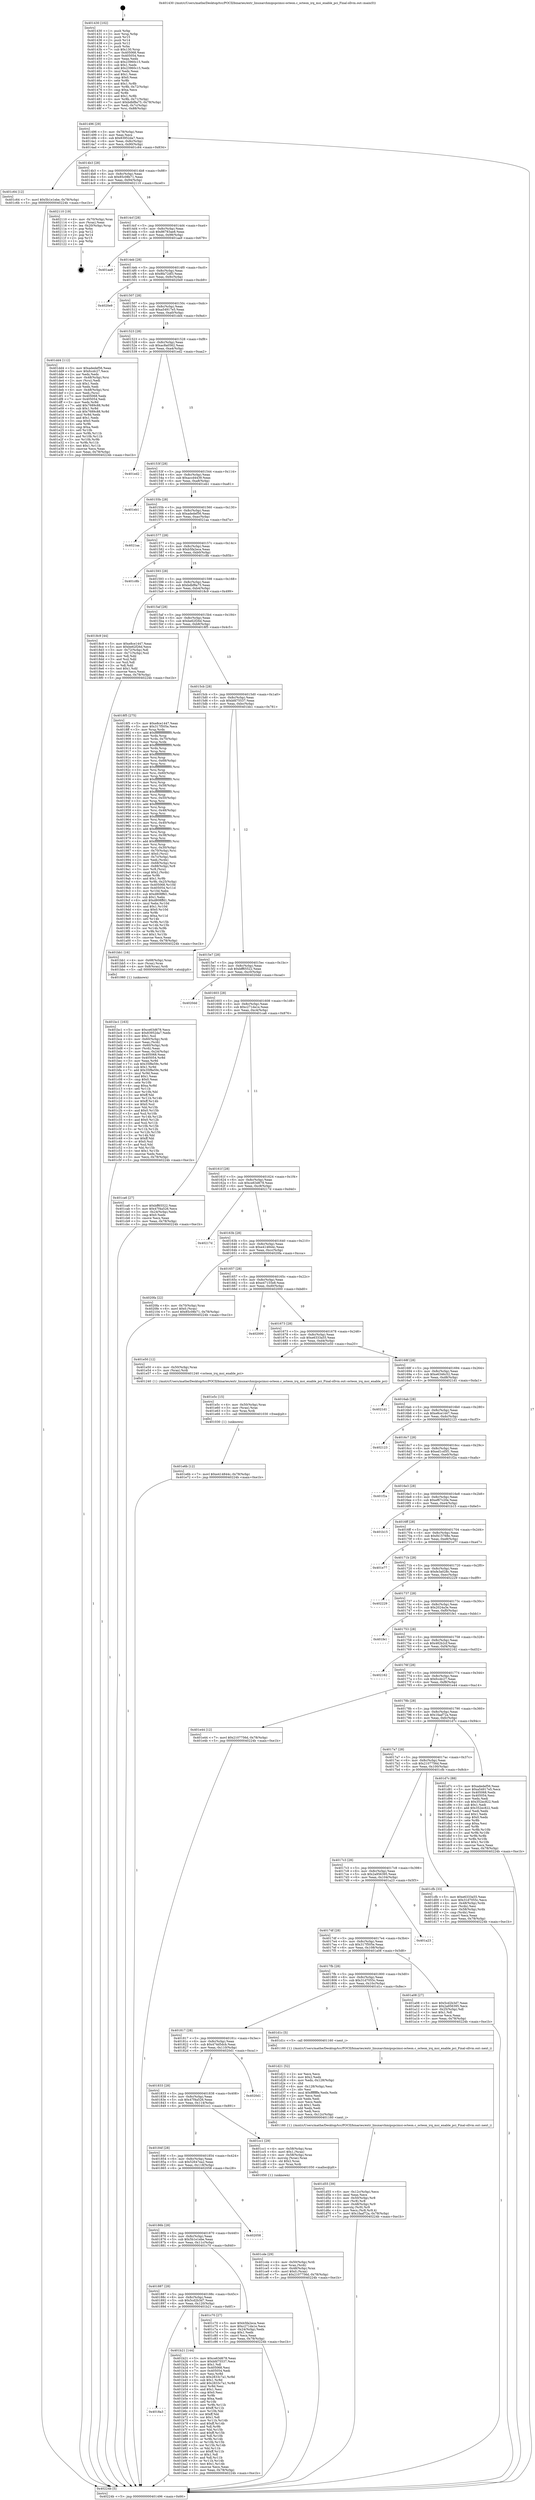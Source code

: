 digraph "0x401430" {
  label = "0x401430 (/mnt/c/Users/mathe/Desktop/tcc/POCII/binaries/extr_linuxarchmipspcimsi-octeon.c_octeon_irq_msi_enable_pci_Final-ollvm.out::main(0))"
  labelloc = "t"
  node[shape=record]

  Entry [label="",width=0.3,height=0.3,shape=circle,fillcolor=black,style=filled]
  "0x401496" [label="{
     0x401496 [29]\l
     | [instrs]\l
     &nbsp;&nbsp;0x401496 \<+3\>: mov -0x78(%rbp),%eax\l
     &nbsp;&nbsp;0x401499 \<+2\>: mov %eax,%ecx\l
     &nbsp;&nbsp;0x40149b \<+6\>: sub $0x83952da7,%ecx\l
     &nbsp;&nbsp;0x4014a1 \<+6\>: mov %eax,-0x8c(%rbp)\l
     &nbsp;&nbsp;0x4014a7 \<+6\>: mov %ecx,-0x90(%rbp)\l
     &nbsp;&nbsp;0x4014ad \<+6\>: je 0000000000401c64 \<main+0x834\>\l
  }"]
  "0x401c64" [label="{
     0x401c64 [12]\l
     | [instrs]\l
     &nbsp;&nbsp;0x401c64 \<+7\>: movl $0x5b1e1ebe,-0x78(%rbp)\l
     &nbsp;&nbsp;0x401c6b \<+5\>: jmp 000000000040224b \<main+0xe1b\>\l
  }"]
  "0x4014b3" [label="{
     0x4014b3 [28]\l
     | [instrs]\l
     &nbsp;&nbsp;0x4014b3 \<+5\>: jmp 00000000004014b8 \<main+0x88\>\l
     &nbsp;&nbsp;0x4014b8 \<+6\>: mov -0x8c(%rbp),%eax\l
     &nbsp;&nbsp;0x4014be \<+5\>: sub $0x85c08b71,%eax\l
     &nbsp;&nbsp;0x4014c3 \<+6\>: mov %eax,-0x94(%rbp)\l
     &nbsp;&nbsp;0x4014c9 \<+6\>: je 0000000000402110 \<main+0xce0\>\l
  }"]
  Exit [label="",width=0.3,height=0.3,shape=circle,fillcolor=black,style=filled,peripheries=2]
  "0x402110" [label="{
     0x402110 [19]\l
     | [instrs]\l
     &nbsp;&nbsp;0x402110 \<+4\>: mov -0x70(%rbp),%rax\l
     &nbsp;&nbsp;0x402114 \<+2\>: mov (%rax),%eax\l
     &nbsp;&nbsp;0x402116 \<+4\>: lea -0x20(%rbp),%rsp\l
     &nbsp;&nbsp;0x40211a \<+1\>: pop %rbx\l
     &nbsp;&nbsp;0x40211b \<+2\>: pop %r12\l
     &nbsp;&nbsp;0x40211d \<+2\>: pop %r14\l
     &nbsp;&nbsp;0x40211f \<+2\>: pop %r15\l
     &nbsp;&nbsp;0x402121 \<+1\>: pop %rbp\l
     &nbsp;&nbsp;0x402122 \<+1\>: ret\l
  }"]
  "0x4014cf" [label="{
     0x4014cf [28]\l
     | [instrs]\l
     &nbsp;&nbsp;0x4014cf \<+5\>: jmp 00000000004014d4 \<main+0xa4\>\l
     &nbsp;&nbsp;0x4014d4 \<+6\>: mov -0x8c(%rbp),%eax\l
     &nbsp;&nbsp;0x4014da \<+5\>: sub $0x86783ae8,%eax\l
     &nbsp;&nbsp;0x4014df \<+6\>: mov %eax,-0x98(%rbp)\l
     &nbsp;&nbsp;0x4014e5 \<+6\>: je 0000000000401aa9 \<main+0x679\>\l
  }"]
  "0x401e6b" [label="{
     0x401e6b [12]\l
     | [instrs]\l
     &nbsp;&nbsp;0x401e6b \<+7\>: movl $0xe414844c,-0x78(%rbp)\l
     &nbsp;&nbsp;0x401e72 \<+5\>: jmp 000000000040224b \<main+0xe1b\>\l
  }"]
  "0x401aa9" [label="{
     0x401aa9\l
  }", style=dashed]
  "0x4014eb" [label="{
     0x4014eb [28]\l
     | [instrs]\l
     &nbsp;&nbsp;0x4014eb \<+5\>: jmp 00000000004014f0 \<main+0xc0\>\l
     &nbsp;&nbsp;0x4014f0 \<+6\>: mov -0x8c(%rbp),%eax\l
     &nbsp;&nbsp;0x4014f6 \<+5\>: sub $0x8fa72df3,%eax\l
     &nbsp;&nbsp;0x4014fb \<+6\>: mov %eax,-0x9c(%rbp)\l
     &nbsp;&nbsp;0x401501 \<+6\>: je 00000000004020e9 \<main+0xcb9\>\l
  }"]
  "0x401e5c" [label="{
     0x401e5c [15]\l
     | [instrs]\l
     &nbsp;&nbsp;0x401e5c \<+4\>: mov -0x50(%rbp),%rax\l
     &nbsp;&nbsp;0x401e60 \<+3\>: mov (%rax),%rax\l
     &nbsp;&nbsp;0x401e63 \<+3\>: mov %rax,%rdi\l
     &nbsp;&nbsp;0x401e66 \<+5\>: call 0000000000401030 \<free@plt\>\l
     | [calls]\l
     &nbsp;&nbsp;0x401030 \{1\} (unknown)\l
  }"]
  "0x4020e9" [label="{
     0x4020e9\l
  }", style=dashed]
  "0x401507" [label="{
     0x401507 [28]\l
     | [instrs]\l
     &nbsp;&nbsp;0x401507 \<+5\>: jmp 000000000040150c \<main+0xdc\>\l
     &nbsp;&nbsp;0x40150c \<+6\>: mov -0x8c(%rbp),%eax\l
     &nbsp;&nbsp;0x401512 \<+5\>: sub $0xa54917e5,%eax\l
     &nbsp;&nbsp;0x401517 \<+6\>: mov %eax,-0xa0(%rbp)\l
     &nbsp;&nbsp;0x40151d \<+6\>: je 0000000000401dd4 \<main+0x9a4\>\l
  }"]
  "0x401d55" [label="{
     0x401d55 [39]\l
     | [instrs]\l
     &nbsp;&nbsp;0x401d55 \<+6\>: mov -0x12c(%rbp),%ecx\l
     &nbsp;&nbsp;0x401d5b \<+3\>: imul %eax,%ecx\l
     &nbsp;&nbsp;0x401d5e \<+4\>: mov -0x50(%rbp),%r8\l
     &nbsp;&nbsp;0x401d62 \<+3\>: mov (%r8),%r8\l
     &nbsp;&nbsp;0x401d65 \<+4\>: mov -0x48(%rbp),%r9\l
     &nbsp;&nbsp;0x401d69 \<+3\>: movslq (%r9),%r9\l
     &nbsp;&nbsp;0x401d6c \<+4\>: mov %ecx,(%r8,%r9,4)\l
     &nbsp;&nbsp;0x401d70 \<+7\>: movl $0x1faaf72a,-0x78(%rbp)\l
     &nbsp;&nbsp;0x401d77 \<+5\>: jmp 000000000040224b \<main+0xe1b\>\l
  }"]
  "0x401dd4" [label="{
     0x401dd4 [112]\l
     | [instrs]\l
     &nbsp;&nbsp;0x401dd4 \<+5\>: mov $0xadedef56,%eax\l
     &nbsp;&nbsp;0x401dd9 \<+5\>: mov $0xfccdc27,%ecx\l
     &nbsp;&nbsp;0x401dde \<+2\>: xor %edx,%edx\l
     &nbsp;&nbsp;0x401de0 \<+4\>: mov -0x48(%rbp),%rsi\l
     &nbsp;&nbsp;0x401de4 \<+2\>: mov (%rsi),%edi\l
     &nbsp;&nbsp;0x401de6 \<+3\>: sub $0x1,%edx\l
     &nbsp;&nbsp;0x401de9 \<+2\>: sub %edx,%edi\l
     &nbsp;&nbsp;0x401deb \<+4\>: mov -0x48(%rbp),%rsi\l
     &nbsp;&nbsp;0x401def \<+2\>: mov %edi,(%rsi)\l
     &nbsp;&nbsp;0x401df1 \<+7\>: mov 0x405068,%edx\l
     &nbsp;&nbsp;0x401df8 \<+7\>: mov 0x405054,%edi\l
     &nbsp;&nbsp;0x401dff \<+3\>: mov %edx,%r8d\l
     &nbsp;&nbsp;0x401e02 \<+7\>: add $0x7689c88,%r8d\l
     &nbsp;&nbsp;0x401e09 \<+4\>: sub $0x1,%r8d\l
     &nbsp;&nbsp;0x401e0d \<+7\>: sub $0x7689c88,%r8d\l
     &nbsp;&nbsp;0x401e14 \<+4\>: imul %r8d,%edx\l
     &nbsp;&nbsp;0x401e18 \<+3\>: and $0x1,%edx\l
     &nbsp;&nbsp;0x401e1b \<+3\>: cmp $0x0,%edx\l
     &nbsp;&nbsp;0x401e1e \<+4\>: sete %r9b\l
     &nbsp;&nbsp;0x401e22 \<+3\>: cmp $0xa,%edi\l
     &nbsp;&nbsp;0x401e25 \<+4\>: setl %r10b\l
     &nbsp;&nbsp;0x401e29 \<+3\>: mov %r9b,%r11b\l
     &nbsp;&nbsp;0x401e2c \<+3\>: and %r10b,%r11b\l
     &nbsp;&nbsp;0x401e2f \<+3\>: xor %r10b,%r9b\l
     &nbsp;&nbsp;0x401e32 \<+3\>: or %r9b,%r11b\l
     &nbsp;&nbsp;0x401e35 \<+4\>: test $0x1,%r11b\l
     &nbsp;&nbsp;0x401e39 \<+3\>: cmovne %ecx,%eax\l
     &nbsp;&nbsp;0x401e3c \<+3\>: mov %eax,-0x78(%rbp)\l
     &nbsp;&nbsp;0x401e3f \<+5\>: jmp 000000000040224b \<main+0xe1b\>\l
  }"]
  "0x401523" [label="{
     0x401523 [28]\l
     | [instrs]\l
     &nbsp;&nbsp;0x401523 \<+5\>: jmp 0000000000401528 \<main+0xf8\>\l
     &nbsp;&nbsp;0x401528 \<+6\>: mov -0x8c(%rbp),%eax\l
     &nbsp;&nbsp;0x40152e \<+5\>: sub $0xac8a0562,%eax\l
     &nbsp;&nbsp;0x401533 \<+6\>: mov %eax,-0xa4(%rbp)\l
     &nbsp;&nbsp;0x401539 \<+6\>: je 0000000000401ed2 \<main+0xaa2\>\l
  }"]
  "0x401d21" [label="{
     0x401d21 [52]\l
     | [instrs]\l
     &nbsp;&nbsp;0x401d21 \<+2\>: xor %ecx,%ecx\l
     &nbsp;&nbsp;0x401d23 \<+5\>: mov $0x2,%edx\l
     &nbsp;&nbsp;0x401d28 \<+6\>: mov %edx,-0x128(%rbp)\l
     &nbsp;&nbsp;0x401d2e \<+1\>: cltd\l
     &nbsp;&nbsp;0x401d2f \<+6\>: mov -0x128(%rbp),%esi\l
     &nbsp;&nbsp;0x401d35 \<+2\>: idiv %esi\l
     &nbsp;&nbsp;0x401d37 \<+6\>: imul $0xfffffffe,%edx,%edx\l
     &nbsp;&nbsp;0x401d3d \<+2\>: mov %ecx,%edi\l
     &nbsp;&nbsp;0x401d3f \<+2\>: sub %edx,%edi\l
     &nbsp;&nbsp;0x401d41 \<+2\>: mov %ecx,%edx\l
     &nbsp;&nbsp;0x401d43 \<+3\>: sub $0x1,%edx\l
     &nbsp;&nbsp;0x401d46 \<+2\>: add %edx,%edi\l
     &nbsp;&nbsp;0x401d48 \<+2\>: sub %edi,%ecx\l
     &nbsp;&nbsp;0x401d4a \<+6\>: mov %ecx,-0x12c(%rbp)\l
     &nbsp;&nbsp;0x401d50 \<+5\>: call 0000000000401160 \<next_i\>\l
     | [calls]\l
     &nbsp;&nbsp;0x401160 \{1\} (/mnt/c/Users/mathe/Desktop/tcc/POCII/binaries/extr_linuxarchmipspcimsi-octeon.c_octeon_irq_msi_enable_pci_Final-ollvm.out::next_i)\l
  }"]
  "0x401ed2" [label="{
     0x401ed2\l
  }", style=dashed]
  "0x40153f" [label="{
     0x40153f [28]\l
     | [instrs]\l
     &nbsp;&nbsp;0x40153f \<+5\>: jmp 0000000000401544 \<main+0x114\>\l
     &nbsp;&nbsp;0x401544 \<+6\>: mov -0x8c(%rbp),%eax\l
     &nbsp;&nbsp;0x40154a \<+5\>: sub $0xaccd4439,%eax\l
     &nbsp;&nbsp;0x40154f \<+6\>: mov %eax,-0xa8(%rbp)\l
     &nbsp;&nbsp;0x401555 \<+6\>: je 0000000000401eb1 \<main+0xa81\>\l
  }"]
  "0x401cde" [label="{
     0x401cde [29]\l
     | [instrs]\l
     &nbsp;&nbsp;0x401cde \<+4\>: mov -0x50(%rbp),%rdi\l
     &nbsp;&nbsp;0x401ce2 \<+3\>: mov %rax,(%rdi)\l
     &nbsp;&nbsp;0x401ce5 \<+4\>: mov -0x48(%rbp),%rax\l
     &nbsp;&nbsp;0x401ce9 \<+6\>: movl $0x0,(%rax)\l
     &nbsp;&nbsp;0x401cef \<+7\>: movl $0x2107756d,-0x78(%rbp)\l
     &nbsp;&nbsp;0x401cf6 \<+5\>: jmp 000000000040224b \<main+0xe1b\>\l
  }"]
  "0x401eb1" [label="{
     0x401eb1\l
  }", style=dashed]
  "0x40155b" [label="{
     0x40155b [28]\l
     | [instrs]\l
     &nbsp;&nbsp;0x40155b \<+5\>: jmp 0000000000401560 \<main+0x130\>\l
     &nbsp;&nbsp;0x401560 \<+6\>: mov -0x8c(%rbp),%eax\l
     &nbsp;&nbsp;0x401566 \<+5\>: sub $0xadedef56,%eax\l
     &nbsp;&nbsp;0x40156b \<+6\>: mov %eax,-0xac(%rbp)\l
     &nbsp;&nbsp;0x401571 \<+6\>: je 00000000004021aa \<main+0xd7a\>\l
  }"]
  "0x401bc1" [label="{
     0x401bc1 [163]\l
     | [instrs]\l
     &nbsp;&nbsp;0x401bc1 \<+5\>: mov $0xce63d678,%ecx\l
     &nbsp;&nbsp;0x401bc6 \<+5\>: mov $0x83952da7,%edx\l
     &nbsp;&nbsp;0x401bcb \<+3\>: mov $0x1,%sil\l
     &nbsp;&nbsp;0x401bce \<+4\>: mov -0x60(%rbp),%rdi\l
     &nbsp;&nbsp;0x401bd2 \<+2\>: mov %eax,(%rdi)\l
     &nbsp;&nbsp;0x401bd4 \<+4\>: mov -0x60(%rbp),%rdi\l
     &nbsp;&nbsp;0x401bd8 \<+2\>: mov (%rdi),%eax\l
     &nbsp;&nbsp;0x401bda \<+3\>: mov %eax,-0x24(%rbp)\l
     &nbsp;&nbsp;0x401bdd \<+7\>: mov 0x405068,%eax\l
     &nbsp;&nbsp;0x401be4 \<+8\>: mov 0x405054,%r8d\l
     &nbsp;&nbsp;0x401bec \<+3\>: mov %eax,%r9d\l
     &nbsp;&nbsp;0x401bef \<+7\>: sub $0x35f8e59c,%r9d\l
     &nbsp;&nbsp;0x401bf6 \<+4\>: sub $0x1,%r9d\l
     &nbsp;&nbsp;0x401bfa \<+7\>: add $0x35f8e59c,%r9d\l
     &nbsp;&nbsp;0x401c01 \<+4\>: imul %r9d,%eax\l
     &nbsp;&nbsp;0x401c05 \<+3\>: and $0x1,%eax\l
     &nbsp;&nbsp;0x401c08 \<+3\>: cmp $0x0,%eax\l
     &nbsp;&nbsp;0x401c0b \<+4\>: sete %r10b\l
     &nbsp;&nbsp;0x401c0f \<+4\>: cmp $0xa,%r8d\l
     &nbsp;&nbsp;0x401c13 \<+4\>: setl %r11b\l
     &nbsp;&nbsp;0x401c17 \<+3\>: mov %r10b,%bl\l
     &nbsp;&nbsp;0x401c1a \<+3\>: xor $0xff,%bl\l
     &nbsp;&nbsp;0x401c1d \<+3\>: mov %r11b,%r14b\l
     &nbsp;&nbsp;0x401c20 \<+4\>: xor $0xff,%r14b\l
     &nbsp;&nbsp;0x401c24 \<+4\>: xor $0x0,%sil\l
     &nbsp;&nbsp;0x401c28 \<+3\>: mov %bl,%r15b\l
     &nbsp;&nbsp;0x401c2b \<+4\>: and $0x0,%r15b\l
     &nbsp;&nbsp;0x401c2f \<+3\>: and %sil,%r10b\l
     &nbsp;&nbsp;0x401c32 \<+3\>: mov %r14b,%r12b\l
     &nbsp;&nbsp;0x401c35 \<+4\>: and $0x0,%r12b\l
     &nbsp;&nbsp;0x401c39 \<+3\>: and %sil,%r11b\l
     &nbsp;&nbsp;0x401c3c \<+3\>: or %r10b,%r15b\l
     &nbsp;&nbsp;0x401c3f \<+3\>: or %r11b,%r12b\l
     &nbsp;&nbsp;0x401c42 \<+3\>: xor %r12b,%r15b\l
     &nbsp;&nbsp;0x401c45 \<+3\>: or %r14b,%bl\l
     &nbsp;&nbsp;0x401c48 \<+3\>: xor $0xff,%bl\l
     &nbsp;&nbsp;0x401c4b \<+4\>: or $0x0,%sil\l
     &nbsp;&nbsp;0x401c4f \<+3\>: and %sil,%bl\l
     &nbsp;&nbsp;0x401c52 \<+3\>: or %bl,%r15b\l
     &nbsp;&nbsp;0x401c55 \<+4\>: test $0x1,%r15b\l
     &nbsp;&nbsp;0x401c59 \<+3\>: cmovne %edx,%ecx\l
     &nbsp;&nbsp;0x401c5c \<+3\>: mov %ecx,-0x78(%rbp)\l
     &nbsp;&nbsp;0x401c5f \<+5\>: jmp 000000000040224b \<main+0xe1b\>\l
  }"]
  "0x4021aa" [label="{
     0x4021aa\l
  }", style=dashed]
  "0x401577" [label="{
     0x401577 [28]\l
     | [instrs]\l
     &nbsp;&nbsp;0x401577 \<+5\>: jmp 000000000040157c \<main+0x14c\>\l
     &nbsp;&nbsp;0x40157c \<+6\>: mov -0x8c(%rbp),%eax\l
     &nbsp;&nbsp;0x401582 \<+5\>: sub $0xb5fa2eca,%eax\l
     &nbsp;&nbsp;0x401587 \<+6\>: mov %eax,-0xb0(%rbp)\l
     &nbsp;&nbsp;0x40158d \<+6\>: je 0000000000401c8b \<main+0x85b\>\l
  }"]
  "0x4018a3" [label="{
     0x4018a3\l
  }", style=dashed]
  "0x401c8b" [label="{
     0x401c8b\l
  }", style=dashed]
  "0x401593" [label="{
     0x401593 [28]\l
     | [instrs]\l
     &nbsp;&nbsp;0x401593 \<+5\>: jmp 0000000000401598 \<main+0x168\>\l
     &nbsp;&nbsp;0x401598 \<+6\>: mov -0x8c(%rbp),%eax\l
     &nbsp;&nbsp;0x40159e \<+5\>: sub $0xbdbf8a75,%eax\l
     &nbsp;&nbsp;0x4015a3 \<+6\>: mov %eax,-0xb4(%rbp)\l
     &nbsp;&nbsp;0x4015a9 \<+6\>: je 00000000004018c9 \<main+0x499\>\l
  }"]
  "0x401b21" [label="{
     0x401b21 [144]\l
     | [instrs]\l
     &nbsp;&nbsp;0x401b21 \<+5\>: mov $0xce63d678,%eax\l
     &nbsp;&nbsp;0x401b26 \<+5\>: mov $0xbfd75537,%ecx\l
     &nbsp;&nbsp;0x401b2b \<+2\>: mov $0x1,%dl\l
     &nbsp;&nbsp;0x401b2d \<+7\>: mov 0x405068,%esi\l
     &nbsp;&nbsp;0x401b34 \<+7\>: mov 0x405054,%edi\l
     &nbsp;&nbsp;0x401b3b \<+3\>: mov %esi,%r8d\l
     &nbsp;&nbsp;0x401b3e \<+7\>: sub $0x2833c7a1,%r8d\l
     &nbsp;&nbsp;0x401b45 \<+4\>: sub $0x1,%r8d\l
     &nbsp;&nbsp;0x401b49 \<+7\>: add $0x2833c7a1,%r8d\l
     &nbsp;&nbsp;0x401b50 \<+4\>: imul %r8d,%esi\l
     &nbsp;&nbsp;0x401b54 \<+3\>: and $0x1,%esi\l
     &nbsp;&nbsp;0x401b57 \<+3\>: cmp $0x0,%esi\l
     &nbsp;&nbsp;0x401b5a \<+4\>: sete %r9b\l
     &nbsp;&nbsp;0x401b5e \<+3\>: cmp $0xa,%edi\l
     &nbsp;&nbsp;0x401b61 \<+4\>: setl %r10b\l
     &nbsp;&nbsp;0x401b65 \<+3\>: mov %r9b,%r11b\l
     &nbsp;&nbsp;0x401b68 \<+4\>: xor $0xff,%r11b\l
     &nbsp;&nbsp;0x401b6c \<+3\>: mov %r10b,%bl\l
     &nbsp;&nbsp;0x401b6f \<+3\>: xor $0xff,%bl\l
     &nbsp;&nbsp;0x401b72 \<+3\>: xor $0x1,%dl\l
     &nbsp;&nbsp;0x401b75 \<+3\>: mov %r11b,%r14b\l
     &nbsp;&nbsp;0x401b78 \<+4\>: and $0xff,%r14b\l
     &nbsp;&nbsp;0x401b7c \<+3\>: and %dl,%r9b\l
     &nbsp;&nbsp;0x401b7f \<+3\>: mov %bl,%r15b\l
     &nbsp;&nbsp;0x401b82 \<+4\>: and $0xff,%r15b\l
     &nbsp;&nbsp;0x401b86 \<+3\>: and %dl,%r10b\l
     &nbsp;&nbsp;0x401b89 \<+3\>: or %r9b,%r14b\l
     &nbsp;&nbsp;0x401b8c \<+3\>: or %r10b,%r15b\l
     &nbsp;&nbsp;0x401b8f \<+3\>: xor %r15b,%r14b\l
     &nbsp;&nbsp;0x401b92 \<+3\>: or %bl,%r11b\l
     &nbsp;&nbsp;0x401b95 \<+4\>: xor $0xff,%r11b\l
     &nbsp;&nbsp;0x401b99 \<+3\>: or $0x1,%dl\l
     &nbsp;&nbsp;0x401b9c \<+3\>: and %dl,%r11b\l
     &nbsp;&nbsp;0x401b9f \<+3\>: or %r11b,%r14b\l
     &nbsp;&nbsp;0x401ba2 \<+4\>: test $0x1,%r14b\l
     &nbsp;&nbsp;0x401ba6 \<+3\>: cmovne %ecx,%eax\l
     &nbsp;&nbsp;0x401ba9 \<+3\>: mov %eax,-0x78(%rbp)\l
     &nbsp;&nbsp;0x401bac \<+5\>: jmp 000000000040224b \<main+0xe1b\>\l
  }"]
  "0x4018c9" [label="{
     0x4018c9 [44]\l
     | [instrs]\l
     &nbsp;&nbsp;0x4018c9 \<+5\>: mov $0xe8ce1447,%eax\l
     &nbsp;&nbsp;0x4018ce \<+5\>: mov $0xbe62f26d,%ecx\l
     &nbsp;&nbsp;0x4018d3 \<+3\>: mov -0x72(%rbp),%dl\l
     &nbsp;&nbsp;0x4018d6 \<+4\>: mov -0x71(%rbp),%sil\l
     &nbsp;&nbsp;0x4018da \<+3\>: mov %dl,%dil\l
     &nbsp;&nbsp;0x4018dd \<+3\>: and %sil,%dil\l
     &nbsp;&nbsp;0x4018e0 \<+3\>: xor %sil,%dl\l
     &nbsp;&nbsp;0x4018e3 \<+3\>: or %dl,%dil\l
     &nbsp;&nbsp;0x4018e6 \<+4\>: test $0x1,%dil\l
     &nbsp;&nbsp;0x4018ea \<+3\>: cmovne %ecx,%eax\l
     &nbsp;&nbsp;0x4018ed \<+3\>: mov %eax,-0x78(%rbp)\l
     &nbsp;&nbsp;0x4018f0 \<+5\>: jmp 000000000040224b \<main+0xe1b\>\l
  }"]
  "0x4015af" [label="{
     0x4015af [28]\l
     | [instrs]\l
     &nbsp;&nbsp;0x4015af \<+5\>: jmp 00000000004015b4 \<main+0x184\>\l
     &nbsp;&nbsp;0x4015b4 \<+6\>: mov -0x8c(%rbp),%eax\l
     &nbsp;&nbsp;0x4015ba \<+5\>: sub $0xbe62f26d,%eax\l
     &nbsp;&nbsp;0x4015bf \<+6\>: mov %eax,-0xb8(%rbp)\l
     &nbsp;&nbsp;0x4015c5 \<+6\>: je 00000000004018f5 \<main+0x4c5\>\l
  }"]
  "0x40224b" [label="{
     0x40224b [5]\l
     | [instrs]\l
     &nbsp;&nbsp;0x40224b \<+5\>: jmp 0000000000401496 \<main+0x66\>\l
  }"]
  "0x401430" [label="{
     0x401430 [102]\l
     | [instrs]\l
     &nbsp;&nbsp;0x401430 \<+1\>: push %rbp\l
     &nbsp;&nbsp;0x401431 \<+3\>: mov %rsp,%rbp\l
     &nbsp;&nbsp;0x401434 \<+2\>: push %r15\l
     &nbsp;&nbsp;0x401436 \<+2\>: push %r14\l
     &nbsp;&nbsp;0x401438 \<+2\>: push %r12\l
     &nbsp;&nbsp;0x40143a \<+1\>: push %rbx\l
     &nbsp;&nbsp;0x40143b \<+7\>: sub $0x130,%rsp\l
     &nbsp;&nbsp;0x401442 \<+7\>: mov 0x405068,%eax\l
     &nbsp;&nbsp;0x401449 \<+7\>: mov 0x405054,%ecx\l
     &nbsp;&nbsp;0x401450 \<+2\>: mov %eax,%edx\l
     &nbsp;&nbsp;0x401452 \<+6\>: sub $0x23960c15,%edx\l
     &nbsp;&nbsp;0x401458 \<+3\>: sub $0x1,%edx\l
     &nbsp;&nbsp;0x40145b \<+6\>: add $0x23960c15,%edx\l
     &nbsp;&nbsp;0x401461 \<+3\>: imul %edx,%eax\l
     &nbsp;&nbsp;0x401464 \<+3\>: and $0x1,%eax\l
     &nbsp;&nbsp;0x401467 \<+3\>: cmp $0x0,%eax\l
     &nbsp;&nbsp;0x40146a \<+4\>: sete %r8b\l
     &nbsp;&nbsp;0x40146e \<+4\>: and $0x1,%r8b\l
     &nbsp;&nbsp;0x401472 \<+4\>: mov %r8b,-0x72(%rbp)\l
     &nbsp;&nbsp;0x401476 \<+3\>: cmp $0xa,%ecx\l
     &nbsp;&nbsp;0x401479 \<+4\>: setl %r8b\l
     &nbsp;&nbsp;0x40147d \<+4\>: and $0x1,%r8b\l
     &nbsp;&nbsp;0x401481 \<+4\>: mov %r8b,-0x71(%rbp)\l
     &nbsp;&nbsp;0x401485 \<+7\>: movl $0xbdbf8a75,-0x78(%rbp)\l
     &nbsp;&nbsp;0x40148c \<+3\>: mov %edi,-0x7c(%rbp)\l
     &nbsp;&nbsp;0x40148f \<+7\>: mov %rsi,-0x88(%rbp)\l
  }"]
  "0x401887" [label="{
     0x401887 [28]\l
     | [instrs]\l
     &nbsp;&nbsp;0x401887 \<+5\>: jmp 000000000040188c \<main+0x45c\>\l
     &nbsp;&nbsp;0x40188c \<+6\>: mov -0x8c(%rbp),%eax\l
     &nbsp;&nbsp;0x401892 \<+5\>: sub $0x5cd2b3d7,%eax\l
     &nbsp;&nbsp;0x401897 \<+6\>: mov %eax,-0x120(%rbp)\l
     &nbsp;&nbsp;0x40189d \<+6\>: je 0000000000401b21 \<main+0x6f1\>\l
  }"]
  "0x4018f5" [label="{
     0x4018f5 [275]\l
     | [instrs]\l
     &nbsp;&nbsp;0x4018f5 \<+5\>: mov $0xe8ce1447,%eax\l
     &nbsp;&nbsp;0x4018fa \<+5\>: mov $0x317f505e,%ecx\l
     &nbsp;&nbsp;0x4018ff \<+3\>: mov %rsp,%rdx\l
     &nbsp;&nbsp;0x401902 \<+4\>: add $0xfffffffffffffff0,%rdx\l
     &nbsp;&nbsp;0x401906 \<+3\>: mov %rdx,%rsp\l
     &nbsp;&nbsp;0x401909 \<+4\>: mov %rdx,-0x70(%rbp)\l
     &nbsp;&nbsp;0x40190d \<+3\>: mov %rsp,%rdx\l
     &nbsp;&nbsp;0x401910 \<+4\>: add $0xfffffffffffffff0,%rdx\l
     &nbsp;&nbsp;0x401914 \<+3\>: mov %rdx,%rsp\l
     &nbsp;&nbsp;0x401917 \<+3\>: mov %rsp,%rsi\l
     &nbsp;&nbsp;0x40191a \<+4\>: add $0xfffffffffffffff0,%rsi\l
     &nbsp;&nbsp;0x40191e \<+3\>: mov %rsi,%rsp\l
     &nbsp;&nbsp;0x401921 \<+4\>: mov %rsi,-0x68(%rbp)\l
     &nbsp;&nbsp;0x401925 \<+3\>: mov %rsp,%rsi\l
     &nbsp;&nbsp;0x401928 \<+4\>: add $0xfffffffffffffff0,%rsi\l
     &nbsp;&nbsp;0x40192c \<+3\>: mov %rsi,%rsp\l
     &nbsp;&nbsp;0x40192f \<+4\>: mov %rsi,-0x60(%rbp)\l
     &nbsp;&nbsp;0x401933 \<+3\>: mov %rsp,%rsi\l
     &nbsp;&nbsp;0x401936 \<+4\>: add $0xfffffffffffffff0,%rsi\l
     &nbsp;&nbsp;0x40193a \<+3\>: mov %rsi,%rsp\l
     &nbsp;&nbsp;0x40193d \<+4\>: mov %rsi,-0x58(%rbp)\l
     &nbsp;&nbsp;0x401941 \<+3\>: mov %rsp,%rsi\l
     &nbsp;&nbsp;0x401944 \<+4\>: add $0xfffffffffffffff0,%rsi\l
     &nbsp;&nbsp;0x401948 \<+3\>: mov %rsi,%rsp\l
     &nbsp;&nbsp;0x40194b \<+4\>: mov %rsi,-0x50(%rbp)\l
     &nbsp;&nbsp;0x40194f \<+3\>: mov %rsp,%rsi\l
     &nbsp;&nbsp;0x401952 \<+4\>: add $0xfffffffffffffff0,%rsi\l
     &nbsp;&nbsp;0x401956 \<+3\>: mov %rsi,%rsp\l
     &nbsp;&nbsp;0x401959 \<+4\>: mov %rsi,-0x48(%rbp)\l
     &nbsp;&nbsp;0x40195d \<+3\>: mov %rsp,%rsi\l
     &nbsp;&nbsp;0x401960 \<+4\>: add $0xfffffffffffffff0,%rsi\l
     &nbsp;&nbsp;0x401964 \<+3\>: mov %rsi,%rsp\l
     &nbsp;&nbsp;0x401967 \<+4\>: mov %rsi,-0x40(%rbp)\l
     &nbsp;&nbsp;0x40196b \<+3\>: mov %rsp,%rsi\l
     &nbsp;&nbsp;0x40196e \<+4\>: add $0xfffffffffffffff0,%rsi\l
     &nbsp;&nbsp;0x401972 \<+3\>: mov %rsi,%rsp\l
     &nbsp;&nbsp;0x401975 \<+4\>: mov %rsi,-0x38(%rbp)\l
     &nbsp;&nbsp;0x401979 \<+3\>: mov %rsp,%rsi\l
     &nbsp;&nbsp;0x40197c \<+4\>: add $0xfffffffffffffff0,%rsi\l
     &nbsp;&nbsp;0x401980 \<+3\>: mov %rsi,%rsp\l
     &nbsp;&nbsp;0x401983 \<+4\>: mov %rsi,-0x30(%rbp)\l
     &nbsp;&nbsp;0x401987 \<+4\>: mov -0x70(%rbp),%rsi\l
     &nbsp;&nbsp;0x40198b \<+6\>: movl $0x0,(%rsi)\l
     &nbsp;&nbsp;0x401991 \<+3\>: mov -0x7c(%rbp),%edi\l
     &nbsp;&nbsp;0x401994 \<+2\>: mov %edi,(%rdx)\l
     &nbsp;&nbsp;0x401996 \<+4\>: mov -0x68(%rbp),%rsi\l
     &nbsp;&nbsp;0x40199a \<+7\>: mov -0x88(%rbp),%r8\l
     &nbsp;&nbsp;0x4019a1 \<+3\>: mov %r8,(%rsi)\l
     &nbsp;&nbsp;0x4019a4 \<+3\>: cmpl $0x2,(%rdx)\l
     &nbsp;&nbsp;0x4019a7 \<+4\>: setne %r9b\l
     &nbsp;&nbsp;0x4019ab \<+4\>: and $0x1,%r9b\l
     &nbsp;&nbsp;0x4019af \<+4\>: mov %r9b,-0x25(%rbp)\l
     &nbsp;&nbsp;0x4019b3 \<+8\>: mov 0x405068,%r10d\l
     &nbsp;&nbsp;0x4019bb \<+8\>: mov 0x405054,%r11d\l
     &nbsp;&nbsp;0x4019c3 \<+3\>: mov %r10d,%ebx\l
     &nbsp;&nbsp;0x4019c6 \<+6\>: sub $0xd808ffd1,%ebx\l
     &nbsp;&nbsp;0x4019cc \<+3\>: sub $0x1,%ebx\l
     &nbsp;&nbsp;0x4019cf \<+6\>: add $0xd808ffd1,%ebx\l
     &nbsp;&nbsp;0x4019d5 \<+4\>: imul %ebx,%r10d\l
     &nbsp;&nbsp;0x4019d9 \<+4\>: and $0x1,%r10d\l
     &nbsp;&nbsp;0x4019dd \<+4\>: cmp $0x0,%r10d\l
     &nbsp;&nbsp;0x4019e1 \<+4\>: sete %r9b\l
     &nbsp;&nbsp;0x4019e5 \<+4\>: cmp $0xa,%r11d\l
     &nbsp;&nbsp;0x4019e9 \<+4\>: setl %r14b\l
     &nbsp;&nbsp;0x4019ed \<+3\>: mov %r9b,%r15b\l
     &nbsp;&nbsp;0x4019f0 \<+3\>: and %r14b,%r15b\l
     &nbsp;&nbsp;0x4019f3 \<+3\>: xor %r14b,%r9b\l
     &nbsp;&nbsp;0x4019f6 \<+3\>: or %r9b,%r15b\l
     &nbsp;&nbsp;0x4019f9 \<+4\>: test $0x1,%r15b\l
     &nbsp;&nbsp;0x4019fd \<+3\>: cmovne %ecx,%eax\l
     &nbsp;&nbsp;0x401a00 \<+3\>: mov %eax,-0x78(%rbp)\l
     &nbsp;&nbsp;0x401a03 \<+5\>: jmp 000000000040224b \<main+0xe1b\>\l
  }"]
  "0x4015cb" [label="{
     0x4015cb [28]\l
     | [instrs]\l
     &nbsp;&nbsp;0x4015cb \<+5\>: jmp 00000000004015d0 \<main+0x1a0\>\l
     &nbsp;&nbsp;0x4015d0 \<+6\>: mov -0x8c(%rbp),%eax\l
     &nbsp;&nbsp;0x4015d6 \<+5\>: sub $0xbfd75537,%eax\l
     &nbsp;&nbsp;0x4015db \<+6\>: mov %eax,-0xbc(%rbp)\l
     &nbsp;&nbsp;0x4015e1 \<+6\>: je 0000000000401bb1 \<main+0x781\>\l
  }"]
  "0x401c70" [label="{
     0x401c70 [27]\l
     | [instrs]\l
     &nbsp;&nbsp;0x401c70 \<+5\>: mov $0xb5fa2eca,%eax\l
     &nbsp;&nbsp;0x401c75 \<+5\>: mov $0xc271da1e,%ecx\l
     &nbsp;&nbsp;0x401c7a \<+3\>: mov -0x24(%rbp),%edx\l
     &nbsp;&nbsp;0x401c7d \<+3\>: cmp $0x1,%edx\l
     &nbsp;&nbsp;0x401c80 \<+3\>: cmovl %ecx,%eax\l
     &nbsp;&nbsp;0x401c83 \<+3\>: mov %eax,-0x78(%rbp)\l
     &nbsp;&nbsp;0x401c86 \<+5\>: jmp 000000000040224b \<main+0xe1b\>\l
  }"]
  "0x40186b" [label="{
     0x40186b [28]\l
     | [instrs]\l
     &nbsp;&nbsp;0x40186b \<+5\>: jmp 0000000000401870 \<main+0x440\>\l
     &nbsp;&nbsp;0x401870 \<+6\>: mov -0x8c(%rbp),%eax\l
     &nbsp;&nbsp;0x401876 \<+5\>: sub $0x5b1e1ebe,%eax\l
     &nbsp;&nbsp;0x40187b \<+6\>: mov %eax,-0x11c(%rbp)\l
     &nbsp;&nbsp;0x401881 \<+6\>: je 0000000000401c70 \<main+0x840\>\l
  }"]
  "0x401bb1" [label="{
     0x401bb1 [16]\l
     | [instrs]\l
     &nbsp;&nbsp;0x401bb1 \<+4\>: mov -0x68(%rbp),%rax\l
     &nbsp;&nbsp;0x401bb5 \<+3\>: mov (%rax),%rax\l
     &nbsp;&nbsp;0x401bb8 \<+4\>: mov 0x8(%rax),%rdi\l
     &nbsp;&nbsp;0x401bbc \<+5\>: call 0000000000401060 \<atoi@plt\>\l
     | [calls]\l
     &nbsp;&nbsp;0x401060 \{1\} (unknown)\l
  }"]
  "0x4015e7" [label="{
     0x4015e7 [28]\l
     | [instrs]\l
     &nbsp;&nbsp;0x4015e7 \<+5\>: jmp 00000000004015ec \<main+0x1bc\>\l
     &nbsp;&nbsp;0x4015ec \<+6\>: mov -0x8c(%rbp),%eax\l
     &nbsp;&nbsp;0x4015f2 \<+5\>: sub $0xbff65522,%eax\l
     &nbsp;&nbsp;0x4015f7 \<+6\>: mov %eax,-0xc0(%rbp)\l
     &nbsp;&nbsp;0x4015fd \<+6\>: je 00000000004020dd \<main+0xcad\>\l
  }"]
  "0x402058" [label="{
     0x402058\l
  }", style=dashed]
  "0x4020dd" [label="{
     0x4020dd\l
  }", style=dashed]
  "0x401603" [label="{
     0x401603 [28]\l
     | [instrs]\l
     &nbsp;&nbsp;0x401603 \<+5\>: jmp 0000000000401608 \<main+0x1d8\>\l
     &nbsp;&nbsp;0x401608 \<+6\>: mov -0x8c(%rbp),%eax\l
     &nbsp;&nbsp;0x40160e \<+5\>: sub $0xc271da1e,%eax\l
     &nbsp;&nbsp;0x401613 \<+6\>: mov %eax,-0xc4(%rbp)\l
     &nbsp;&nbsp;0x401619 \<+6\>: je 0000000000401ca6 \<main+0x876\>\l
  }"]
  "0x40184f" [label="{
     0x40184f [28]\l
     | [instrs]\l
     &nbsp;&nbsp;0x40184f \<+5\>: jmp 0000000000401854 \<main+0x424\>\l
     &nbsp;&nbsp;0x401854 \<+6\>: mov -0x8c(%rbp),%eax\l
     &nbsp;&nbsp;0x40185a \<+5\>: sub $0x52647ea2,%eax\l
     &nbsp;&nbsp;0x40185f \<+6\>: mov %eax,-0x118(%rbp)\l
     &nbsp;&nbsp;0x401865 \<+6\>: je 0000000000402058 \<main+0xc28\>\l
  }"]
  "0x401ca6" [label="{
     0x401ca6 [27]\l
     | [instrs]\l
     &nbsp;&nbsp;0x401ca6 \<+5\>: mov $0xbff65522,%eax\l
     &nbsp;&nbsp;0x401cab \<+5\>: mov $0x47f4a526,%ecx\l
     &nbsp;&nbsp;0x401cb0 \<+3\>: mov -0x24(%rbp),%edx\l
     &nbsp;&nbsp;0x401cb3 \<+3\>: cmp $0x0,%edx\l
     &nbsp;&nbsp;0x401cb6 \<+3\>: cmove %ecx,%eax\l
     &nbsp;&nbsp;0x401cb9 \<+3\>: mov %eax,-0x78(%rbp)\l
     &nbsp;&nbsp;0x401cbc \<+5\>: jmp 000000000040224b \<main+0xe1b\>\l
  }"]
  "0x40161f" [label="{
     0x40161f [28]\l
     | [instrs]\l
     &nbsp;&nbsp;0x40161f \<+5\>: jmp 0000000000401624 \<main+0x1f4\>\l
     &nbsp;&nbsp;0x401624 \<+6\>: mov -0x8c(%rbp),%eax\l
     &nbsp;&nbsp;0x40162a \<+5\>: sub $0xce63d678,%eax\l
     &nbsp;&nbsp;0x40162f \<+6\>: mov %eax,-0xc8(%rbp)\l
     &nbsp;&nbsp;0x401635 \<+6\>: je 000000000040217d \<main+0xd4d\>\l
  }"]
  "0x401cc1" [label="{
     0x401cc1 [29]\l
     | [instrs]\l
     &nbsp;&nbsp;0x401cc1 \<+4\>: mov -0x58(%rbp),%rax\l
     &nbsp;&nbsp;0x401cc5 \<+6\>: movl $0x1,(%rax)\l
     &nbsp;&nbsp;0x401ccb \<+4\>: mov -0x58(%rbp),%rax\l
     &nbsp;&nbsp;0x401ccf \<+3\>: movslq (%rax),%rax\l
     &nbsp;&nbsp;0x401cd2 \<+4\>: shl $0x2,%rax\l
     &nbsp;&nbsp;0x401cd6 \<+3\>: mov %rax,%rdi\l
     &nbsp;&nbsp;0x401cd9 \<+5\>: call 0000000000401050 \<malloc@plt\>\l
     | [calls]\l
     &nbsp;&nbsp;0x401050 \{1\} (unknown)\l
  }"]
  "0x40217d" [label="{
     0x40217d\l
  }", style=dashed]
  "0x40163b" [label="{
     0x40163b [28]\l
     | [instrs]\l
     &nbsp;&nbsp;0x40163b \<+5\>: jmp 0000000000401640 \<main+0x210\>\l
     &nbsp;&nbsp;0x401640 \<+6\>: mov -0x8c(%rbp),%eax\l
     &nbsp;&nbsp;0x401646 \<+5\>: sub $0xe414844c,%eax\l
     &nbsp;&nbsp;0x40164b \<+6\>: mov %eax,-0xcc(%rbp)\l
     &nbsp;&nbsp;0x401651 \<+6\>: je 00000000004020fa \<main+0xcca\>\l
  }"]
  "0x401833" [label="{
     0x401833 [28]\l
     | [instrs]\l
     &nbsp;&nbsp;0x401833 \<+5\>: jmp 0000000000401838 \<main+0x408\>\l
     &nbsp;&nbsp;0x401838 \<+6\>: mov -0x8c(%rbp),%eax\l
     &nbsp;&nbsp;0x40183e \<+5\>: sub $0x47f4a526,%eax\l
     &nbsp;&nbsp;0x401843 \<+6\>: mov %eax,-0x114(%rbp)\l
     &nbsp;&nbsp;0x401849 \<+6\>: je 0000000000401cc1 \<main+0x891\>\l
  }"]
  "0x4020fa" [label="{
     0x4020fa [22]\l
     | [instrs]\l
     &nbsp;&nbsp;0x4020fa \<+4\>: mov -0x70(%rbp),%rax\l
     &nbsp;&nbsp;0x4020fe \<+6\>: movl $0x0,(%rax)\l
     &nbsp;&nbsp;0x402104 \<+7\>: movl $0x85c08b71,-0x78(%rbp)\l
     &nbsp;&nbsp;0x40210b \<+5\>: jmp 000000000040224b \<main+0xe1b\>\l
  }"]
  "0x401657" [label="{
     0x401657 [28]\l
     | [instrs]\l
     &nbsp;&nbsp;0x401657 \<+5\>: jmp 000000000040165c \<main+0x22c\>\l
     &nbsp;&nbsp;0x40165c \<+6\>: mov -0x8c(%rbp),%eax\l
     &nbsp;&nbsp;0x401662 \<+5\>: sub $0xe47155e8,%eax\l
     &nbsp;&nbsp;0x401667 \<+6\>: mov %eax,-0xd0(%rbp)\l
     &nbsp;&nbsp;0x40166d \<+6\>: je 0000000000402000 \<main+0xbd0\>\l
  }"]
  "0x4020d1" [label="{
     0x4020d1\l
  }", style=dashed]
  "0x402000" [label="{
     0x402000\l
  }", style=dashed]
  "0x401673" [label="{
     0x401673 [28]\l
     | [instrs]\l
     &nbsp;&nbsp;0x401673 \<+5\>: jmp 0000000000401678 \<main+0x248\>\l
     &nbsp;&nbsp;0x401678 \<+6\>: mov -0x8c(%rbp),%eax\l
     &nbsp;&nbsp;0x40167e \<+5\>: sub $0xe6333a55,%eax\l
     &nbsp;&nbsp;0x401683 \<+6\>: mov %eax,-0xd4(%rbp)\l
     &nbsp;&nbsp;0x401689 \<+6\>: je 0000000000401e50 \<main+0xa20\>\l
  }"]
  "0x401817" [label="{
     0x401817 [28]\l
     | [instrs]\l
     &nbsp;&nbsp;0x401817 \<+5\>: jmp 000000000040181c \<main+0x3ec\>\l
     &nbsp;&nbsp;0x40181c \<+6\>: mov -0x8c(%rbp),%eax\l
     &nbsp;&nbsp;0x401822 \<+5\>: sub $0x474d5dcb,%eax\l
     &nbsp;&nbsp;0x401827 \<+6\>: mov %eax,-0x110(%rbp)\l
     &nbsp;&nbsp;0x40182d \<+6\>: je 00000000004020d1 \<main+0xca1\>\l
  }"]
  "0x401e50" [label="{
     0x401e50 [12]\l
     | [instrs]\l
     &nbsp;&nbsp;0x401e50 \<+4\>: mov -0x50(%rbp),%rax\l
     &nbsp;&nbsp;0x401e54 \<+3\>: mov (%rax),%rdi\l
     &nbsp;&nbsp;0x401e57 \<+5\>: call 0000000000401240 \<octeon_irq_msi_enable_pci\>\l
     | [calls]\l
     &nbsp;&nbsp;0x401240 \{1\} (/mnt/c/Users/mathe/Desktop/tcc/POCII/binaries/extr_linuxarchmipspcimsi-octeon.c_octeon_irq_msi_enable_pci_Final-ollvm.out::octeon_irq_msi_enable_pci)\l
  }"]
  "0x40168f" [label="{
     0x40168f [28]\l
     | [instrs]\l
     &nbsp;&nbsp;0x40168f \<+5\>: jmp 0000000000401694 \<main+0x264\>\l
     &nbsp;&nbsp;0x401694 \<+6\>: mov -0x8c(%rbp),%eax\l
     &nbsp;&nbsp;0x40169a \<+5\>: sub $0xe6346c52,%eax\l
     &nbsp;&nbsp;0x40169f \<+6\>: mov %eax,-0xd8(%rbp)\l
     &nbsp;&nbsp;0x4016a5 \<+6\>: je 00000000004021d1 \<main+0xda1\>\l
  }"]
  "0x401d1c" [label="{
     0x401d1c [5]\l
     | [instrs]\l
     &nbsp;&nbsp;0x401d1c \<+5\>: call 0000000000401160 \<next_i\>\l
     | [calls]\l
     &nbsp;&nbsp;0x401160 \{1\} (/mnt/c/Users/mathe/Desktop/tcc/POCII/binaries/extr_linuxarchmipspcimsi-octeon.c_octeon_irq_msi_enable_pci_Final-ollvm.out::next_i)\l
  }"]
  "0x4021d1" [label="{
     0x4021d1\l
  }", style=dashed]
  "0x4016ab" [label="{
     0x4016ab [28]\l
     | [instrs]\l
     &nbsp;&nbsp;0x4016ab \<+5\>: jmp 00000000004016b0 \<main+0x280\>\l
     &nbsp;&nbsp;0x4016b0 \<+6\>: mov -0x8c(%rbp),%eax\l
     &nbsp;&nbsp;0x4016b6 \<+5\>: sub $0xe8ce1447,%eax\l
     &nbsp;&nbsp;0x4016bb \<+6\>: mov %eax,-0xdc(%rbp)\l
     &nbsp;&nbsp;0x4016c1 \<+6\>: je 0000000000402123 \<main+0xcf3\>\l
  }"]
  "0x4017fb" [label="{
     0x4017fb [28]\l
     | [instrs]\l
     &nbsp;&nbsp;0x4017fb \<+5\>: jmp 0000000000401800 \<main+0x3d0\>\l
     &nbsp;&nbsp;0x401800 \<+6\>: mov -0x8c(%rbp),%eax\l
     &nbsp;&nbsp;0x401806 \<+5\>: sub $0x31d7055c,%eax\l
     &nbsp;&nbsp;0x40180b \<+6\>: mov %eax,-0x10c(%rbp)\l
     &nbsp;&nbsp;0x401811 \<+6\>: je 0000000000401d1c \<main+0x8ec\>\l
  }"]
  "0x402123" [label="{
     0x402123\l
  }", style=dashed]
  "0x4016c7" [label="{
     0x4016c7 [28]\l
     | [instrs]\l
     &nbsp;&nbsp;0x4016c7 \<+5\>: jmp 00000000004016cc \<main+0x29c\>\l
     &nbsp;&nbsp;0x4016cc \<+6\>: mov -0x8c(%rbp),%eax\l
     &nbsp;&nbsp;0x4016d2 \<+5\>: sub $0xed1cd5f1,%eax\l
     &nbsp;&nbsp;0x4016d7 \<+6\>: mov %eax,-0xe0(%rbp)\l
     &nbsp;&nbsp;0x4016dd \<+6\>: je 0000000000401f2a \<main+0xafa\>\l
  }"]
  "0x401a08" [label="{
     0x401a08 [27]\l
     | [instrs]\l
     &nbsp;&nbsp;0x401a08 \<+5\>: mov $0x5cd2b3d7,%eax\l
     &nbsp;&nbsp;0x401a0d \<+5\>: mov $0x2a956395,%ecx\l
     &nbsp;&nbsp;0x401a12 \<+3\>: mov -0x25(%rbp),%dl\l
     &nbsp;&nbsp;0x401a15 \<+3\>: test $0x1,%dl\l
     &nbsp;&nbsp;0x401a18 \<+3\>: cmovne %ecx,%eax\l
     &nbsp;&nbsp;0x401a1b \<+3\>: mov %eax,-0x78(%rbp)\l
     &nbsp;&nbsp;0x401a1e \<+5\>: jmp 000000000040224b \<main+0xe1b\>\l
  }"]
  "0x401f2a" [label="{
     0x401f2a\l
  }", style=dashed]
  "0x4016e3" [label="{
     0x4016e3 [28]\l
     | [instrs]\l
     &nbsp;&nbsp;0x4016e3 \<+5\>: jmp 00000000004016e8 \<main+0x2b8\>\l
     &nbsp;&nbsp;0x4016e8 \<+6\>: mov -0x8c(%rbp),%eax\l
     &nbsp;&nbsp;0x4016ee \<+5\>: sub $0xef67c20e,%eax\l
     &nbsp;&nbsp;0x4016f3 \<+6\>: mov %eax,-0xe4(%rbp)\l
     &nbsp;&nbsp;0x4016f9 \<+6\>: je 0000000000401b15 \<main+0x6e5\>\l
  }"]
  "0x4017df" [label="{
     0x4017df [28]\l
     | [instrs]\l
     &nbsp;&nbsp;0x4017df \<+5\>: jmp 00000000004017e4 \<main+0x3b4\>\l
     &nbsp;&nbsp;0x4017e4 \<+6\>: mov -0x8c(%rbp),%eax\l
     &nbsp;&nbsp;0x4017ea \<+5\>: sub $0x317f505e,%eax\l
     &nbsp;&nbsp;0x4017ef \<+6\>: mov %eax,-0x108(%rbp)\l
     &nbsp;&nbsp;0x4017f5 \<+6\>: je 0000000000401a08 \<main+0x5d8\>\l
  }"]
  "0x401b15" [label="{
     0x401b15\l
  }", style=dashed]
  "0x4016ff" [label="{
     0x4016ff [28]\l
     | [instrs]\l
     &nbsp;&nbsp;0x4016ff \<+5\>: jmp 0000000000401704 \<main+0x2d4\>\l
     &nbsp;&nbsp;0x401704 \<+6\>: mov -0x8c(%rbp),%eax\l
     &nbsp;&nbsp;0x40170a \<+5\>: sub $0xf415768e,%eax\l
     &nbsp;&nbsp;0x40170f \<+6\>: mov %eax,-0xe8(%rbp)\l
     &nbsp;&nbsp;0x401715 \<+6\>: je 0000000000401e77 \<main+0xa47\>\l
  }"]
  "0x401a23" [label="{
     0x401a23\l
  }", style=dashed]
  "0x401e77" [label="{
     0x401e77\l
  }", style=dashed]
  "0x40171b" [label="{
     0x40171b [28]\l
     | [instrs]\l
     &nbsp;&nbsp;0x40171b \<+5\>: jmp 0000000000401720 \<main+0x2f0\>\l
     &nbsp;&nbsp;0x401720 \<+6\>: mov -0x8c(%rbp),%eax\l
     &nbsp;&nbsp;0x401726 \<+5\>: sub $0xfe3a028c,%eax\l
     &nbsp;&nbsp;0x40172b \<+6\>: mov %eax,-0xec(%rbp)\l
     &nbsp;&nbsp;0x401731 \<+6\>: je 0000000000402229 \<main+0xdf9\>\l
  }"]
  "0x4017c3" [label="{
     0x4017c3 [28]\l
     | [instrs]\l
     &nbsp;&nbsp;0x4017c3 \<+5\>: jmp 00000000004017c8 \<main+0x398\>\l
     &nbsp;&nbsp;0x4017c8 \<+6\>: mov -0x8c(%rbp),%eax\l
     &nbsp;&nbsp;0x4017ce \<+5\>: sub $0x2a956395,%eax\l
     &nbsp;&nbsp;0x4017d3 \<+6\>: mov %eax,-0x104(%rbp)\l
     &nbsp;&nbsp;0x4017d9 \<+6\>: je 0000000000401a23 \<main+0x5f3\>\l
  }"]
  "0x402229" [label="{
     0x402229\l
  }", style=dashed]
  "0x401737" [label="{
     0x401737 [28]\l
     | [instrs]\l
     &nbsp;&nbsp;0x401737 \<+5\>: jmp 000000000040173c \<main+0x30c\>\l
     &nbsp;&nbsp;0x40173c \<+6\>: mov -0x8c(%rbp),%eax\l
     &nbsp;&nbsp;0x401742 \<+5\>: sub $0x2024a3e,%eax\l
     &nbsp;&nbsp;0x401747 \<+6\>: mov %eax,-0xf0(%rbp)\l
     &nbsp;&nbsp;0x40174d \<+6\>: je 0000000000401fe1 \<main+0xbb1\>\l
  }"]
  "0x401cfb" [label="{
     0x401cfb [33]\l
     | [instrs]\l
     &nbsp;&nbsp;0x401cfb \<+5\>: mov $0xe6333a55,%eax\l
     &nbsp;&nbsp;0x401d00 \<+5\>: mov $0x31d7055c,%ecx\l
     &nbsp;&nbsp;0x401d05 \<+4\>: mov -0x48(%rbp),%rdx\l
     &nbsp;&nbsp;0x401d09 \<+2\>: mov (%rdx),%esi\l
     &nbsp;&nbsp;0x401d0b \<+4\>: mov -0x58(%rbp),%rdx\l
     &nbsp;&nbsp;0x401d0f \<+2\>: cmp (%rdx),%esi\l
     &nbsp;&nbsp;0x401d11 \<+3\>: cmovl %ecx,%eax\l
     &nbsp;&nbsp;0x401d14 \<+3\>: mov %eax,-0x78(%rbp)\l
     &nbsp;&nbsp;0x401d17 \<+5\>: jmp 000000000040224b \<main+0xe1b\>\l
  }"]
  "0x401fe1" [label="{
     0x401fe1\l
  }", style=dashed]
  "0x401753" [label="{
     0x401753 [28]\l
     | [instrs]\l
     &nbsp;&nbsp;0x401753 \<+5\>: jmp 0000000000401758 \<main+0x328\>\l
     &nbsp;&nbsp;0x401758 \<+6\>: mov -0x8c(%rbp),%eax\l
     &nbsp;&nbsp;0x40175e \<+5\>: sub $0x482b2cf,%eax\l
     &nbsp;&nbsp;0x401763 \<+6\>: mov %eax,-0xf4(%rbp)\l
     &nbsp;&nbsp;0x401769 \<+6\>: je 0000000000402162 \<main+0xd32\>\l
  }"]
  "0x4017a7" [label="{
     0x4017a7 [28]\l
     | [instrs]\l
     &nbsp;&nbsp;0x4017a7 \<+5\>: jmp 00000000004017ac \<main+0x37c\>\l
     &nbsp;&nbsp;0x4017ac \<+6\>: mov -0x8c(%rbp),%eax\l
     &nbsp;&nbsp;0x4017b2 \<+5\>: sub $0x2107756d,%eax\l
     &nbsp;&nbsp;0x4017b7 \<+6\>: mov %eax,-0x100(%rbp)\l
     &nbsp;&nbsp;0x4017bd \<+6\>: je 0000000000401cfb \<main+0x8cb\>\l
  }"]
  "0x402162" [label="{
     0x402162\l
  }", style=dashed]
  "0x40176f" [label="{
     0x40176f [28]\l
     | [instrs]\l
     &nbsp;&nbsp;0x40176f \<+5\>: jmp 0000000000401774 \<main+0x344\>\l
     &nbsp;&nbsp;0x401774 \<+6\>: mov -0x8c(%rbp),%eax\l
     &nbsp;&nbsp;0x40177a \<+5\>: sub $0xfccdc27,%eax\l
     &nbsp;&nbsp;0x40177f \<+6\>: mov %eax,-0xf8(%rbp)\l
     &nbsp;&nbsp;0x401785 \<+6\>: je 0000000000401e44 \<main+0xa14\>\l
  }"]
  "0x401d7c" [label="{
     0x401d7c [88]\l
     | [instrs]\l
     &nbsp;&nbsp;0x401d7c \<+5\>: mov $0xadedef56,%eax\l
     &nbsp;&nbsp;0x401d81 \<+5\>: mov $0xa54917e5,%ecx\l
     &nbsp;&nbsp;0x401d86 \<+7\>: mov 0x405068,%edx\l
     &nbsp;&nbsp;0x401d8d \<+7\>: mov 0x405054,%esi\l
     &nbsp;&nbsp;0x401d94 \<+2\>: mov %edx,%edi\l
     &nbsp;&nbsp;0x401d96 \<+6\>: sub $0x352ec822,%edi\l
     &nbsp;&nbsp;0x401d9c \<+3\>: sub $0x1,%edi\l
     &nbsp;&nbsp;0x401d9f \<+6\>: add $0x352ec822,%edi\l
     &nbsp;&nbsp;0x401da5 \<+3\>: imul %edi,%edx\l
     &nbsp;&nbsp;0x401da8 \<+3\>: and $0x1,%edx\l
     &nbsp;&nbsp;0x401dab \<+3\>: cmp $0x0,%edx\l
     &nbsp;&nbsp;0x401dae \<+4\>: sete %r8b\l
     &nbsp;&nbsp;0x401db2 \<+3\>: cmp $0xa,%esi\l
     &nbsp;&nbsp;0x401db5 \<+4\>: setl %r9b\l
     &nbsp;&nbsp;0x401db9 \<+3\>: mov %r8b,%r10b\l
     &nbsp;&nbsp;0x401dbc \<+3\>: and %r9b,%r10b\l
     &nbsp;&nbsp;0x401dbf \<+3\>: xor %r9b,%r8b\l
     &nbsp;&nbsp;0x401dc2 \<+3\>: or %r8b,%r10b\l
     &nbsp;&nbsp;0x401dc5 \<+4\>: test $0x1,%r10b\l
     &nbsp;&nbsp;0x401dc9 \<+3\>: cmovne %ecx,%eax\l
     &nbsp;&nbsp;0x401dcc \<+3\>: mov %eax,-0x78(%rbp)\l
     &nbsp;&nbsp;0x401dcf \<+5\>: jmp 000000000040224b \<main+0xe1b\>\l
  }"]
  "0x401e44" [label="{
     0x401e44 [12]\l
     | [instrs]\l
     &nbsp;&nbsp;0x401e44 \<+7\>: movl $0x2107756d,-0x78(%rbp)\l
     &nbsp;&nbsp;0x401e4b \<+5\>: jmp 000000000040224b \<main+0xe1b\>\l
  }"]
  "0x40178b" [label="{
     0x40178b [28]\l
     | [instrs]\l
     &nbsp;&nbsp;0x40178b \<+5\>: jmp 0000000000401790 \<main+0x360\>\l
     &nbsp;&nbsp;0x401790 \<+6\>: mov -0x8c(%rbp),%eax\l
     &nbsp;&nbsp;0x401796 \<+5\>: sub $0x1faaf72a,%eax\l
     &nbsp;&nbsp;0x40179b \<+6\>: mov %eax,-0xfc(%rbp)\l
     &nbsp;&nbsp;0x4017a1 \<+6\>: je 0000000000401d7c \<main+0x94c\>\l
  }"]
  Entry -> "0x401430" [label=" 1"]
  "0x401496" -> "0x401c64" [label=" 1"]
  "0x401496" -> "0x4014b3" [label=" 17"]
  "0x402110" -> Exit [label=" 1"]
  "0x4014b3" -> "0x402110" [label=" 1"]
  "0x4014b3" -> "0x4014cf" [label=" 16"]
  "0x4020fa" -> "0x40224b" [label=" 1"]
  "0x4014cf" -> "0x401aa9" [label=" 0"]
  "0x4014cf" -> "0x4014eb" [label=" 16"]
  "0x401e6b" -> "0x40224b" [label=" 1"]
  "0x4014eb" -> "0x4020e9" [label=" 0"]
  "0x4014eb" -> "0x401507" [label=" 16"]
  "0x401e5c" -> "0x401e6b" [label=" 1"]
  "0x401507" -> "0x401dd4" [label=" 1"]
  "0x401507" -> "0x401523" [label=" 15"]
  "0x401e50" -> "0x401e5c" [label=" 1"]
  "0x401523" -> "0x401ed2" [label=" 0"]
  "0x401523" -> "0x40153f" [label=" 15"]
  "0x401e44" -> "0x40224b" [label=" 1"]
  "0x40153f" -> "0x401eb1" [label=" 0"]
  "0x40153f" -> "0x40155b" [label=" 15"]
  "0x401dd4" -> "0x40224b" [label=" 1"]
  "0x40155b" -> "0x4021aa" [label=" 0"]
  "0x40155b" -> "0x401577" [label=" 15"]
  "0x401d7c" -> "0x40224b" [label=" 1"]
  "0x401577" -> "0x401c8b" [label=" 0"]
  "0x401577" -> "0x401593" [label=" 15"]
  "0x401d55" -> "0x40224b" [label=" 1"]
  "0x401593" -> "0x4018c9" [label=" 1"]
  "0x401593" -> "0x4015af" [label=" 14"]
  "0x4018c9" -> "0x40224b" [label=" 1"]
  "0x401430" -> "0x401496" [label=" 1"]
  "0x40224b" -> "0x401496" [label=" 17"]
  "0x401d21" -> "0x401d55" [label=" 1"]
  "0x4015af" -> "0x4018f5" [label=" 1"]
  "0x4015af" -> "0x4015cb" [label=" 13"]
  "0x401cfb" -> "0x40224b" [label=" 2"]
  "0x4018f5" -> "0x40224b" [label=" 1"]
  "0x401cde" -> "0x40224b" [label=" 1"]
  "0x4015cb" -> "0x401bb1" [label=" 1"]
  "0x4015cb" -> "0x4015e7" [label=" 12"]
  "0x401ca6" -> "0x40224b" [label=" 1"]
  "0x4015e7" -> "0x4020dd" [label=" 0"]
  "0x4015e7" -> "0x401603" [label=" 12"]
  "0x401c70" -> "0x40224b" [label=" 1"]
  "0x401603" -> "0x401ca6" [label=" 1"]
  "0x401603" -> "0x40161f" [label=" 11"]
  "0x401bc1" -> "0x40224b" [label=" 1"]
  "0x40161f" -> "0x40217d" [label=" 0"]
  "0x40161f" -> "0x40163b" [label=" 11"]
  "0x401bb1" -> "0x401bc1" [label=" 1"]
  "0x40163b" -> "0x4020fa" [label=" 1"]
  "0x40163b" -> "0x401657" [label=" 10"]
  "0x401887" -> "0x4018a3" [label=" 0"]
  "0x401657" -> "0x402000" [label=" 0"]
  "0x401657" -> "0x401673" [label=" 10"]
  "0x401887" -> "0x401b21" [label=" 1"]
  "0x401673" -> "0x401e50" [label=" 1"]
  "0x401673" -> "0x40168f" [label=" 9"]
  "0x40186b" -> "0x401887" [label=" 1"]
  "0x40168f" -> "0x4021d1" [label=" 0"]
  "0x40168f" -> "0x4016ab" [label=" 9"]
  "0x40186b" -> "0x401c70" [label=" 1"]
  "0x4016ab" -> "0x402123" [label=" 0"]
  "0x4016ab" -> "0x4016c7" [label=" 9"]
  "0x40184f" -> "0x40186b" [label=" 2"]
  "0x4016c7" -> "0x401f2a" [label=" 0"]
  "0x4016c7" -> "0x4016e3" [label=" 9"]
  "0x40184f" -> "0x402058" [label=" 0"]
  "0x4016e3" -> "0x401b15" [label=" 0"]
  "0x4016e3" -> "0x4016ff" [label=" 9"]
  "0x401833" -> "0x40184f" [label=" 2"]
  "0x4016ff" -> "0x401e77" [label=" 0"]
  "0x4016ff" -> "0x40171b" [label=" 9"]
  "0x401833" -> "0x401cc1" [label=" 1"]
  "0x40171b" -> "0x402229" [label=" 0"]
  "0x40171b" -> "0x401737" [label=" 9"]
  "0x401817" -> "0x401833" [label=" 3"]
  "0x401737" -> "0x401fe1" [label=" 0"]
  "0x401737" -> "0x401753" [label=" 9"]
  "0x401817" -> "0x4020d1" [label=" 0"]
  "0x401753" -> "0x402162" [label=" 0"]
  "0x401753" -> "0x40176f" [label=" 9"]
  "0x4017fb" -> "0x401817" [label=" 3"]
  "0x40176f" -> "0x401e44" [label=" 1"]
  "0x40176f" -> "0x40178b" [label=" 8"]
  "0x4017fb" -> "0x401d1c" [label=" 1"]
  "0x40178b" -> "0x401d7c" [label=" 1"]
  "0x40178b" -> "0x4017a7" [label=" 7"]
  "0x401d1c" -> "0x401d21" [label=" 1"]
  "0x4017a7" -> "0x401cfb" [label=" 2"]
  "0x4017a7" -> "0x4017c3" [label=" 5"]
  "0x401b21" -> "0x40224b" [label=" 1"]
  "0x4017c3" -> "0x401a23" [label=" 0"]
  "0x4017c3" -> "0x4017df" [label=" 5"]
  "0x401c64" -> "0x40224b" [label=" 1"]
  "0x4017df" -> "0x401a08" [label=" 1"]
  "0x4017df" -> "0x4017fb" [label=" 4"]
  "0x401a08" -> "0x40224b" [label=" 1"]
  "0x401cc1" -> "0x401cde" [label=" 1"]
}
